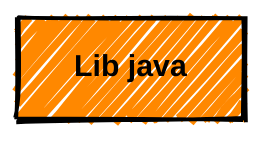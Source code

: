 ---
config:
  layout: elk
  look: handDrawn
  theme: forest
  elk:
    mergeEdges: true
    forceNodeModelOrder: true
    nodePlacementStrategy: LINEAR_SEGMENTS
    cycleBreakingStrategy: INTERACTIVE
    considerModelOrder: PREFER_EDGES
---
graph TD
  _sample_lib_java["Lib java"]
  style _sample_lib_java fill:#FF8800,color:black,font-weight:bold,stroke:black,stroke-width:2px